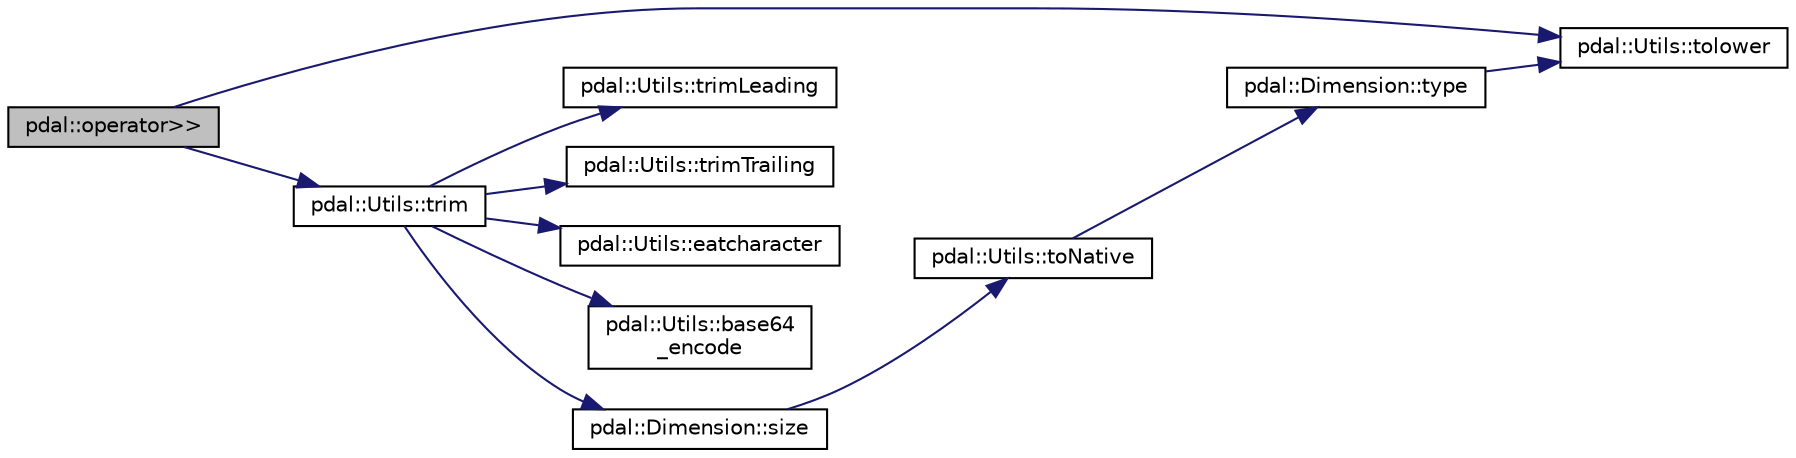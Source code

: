 digraph "pdal::operator&gt;&gt;"
{
  edge [fontname="Helvetica",fontsize="10",labelfontname="Helvetica",labelfontsize="10"];
  node [fontname="Helvetica",fontsize="10",shape=record];
  rankdir="LR";
  Node1 [label="pdal::operator\>\>",height=0.2,width=0.4,color="black", fillcolor="grey75", style="filled", fontcolor="black"];
  Node1 -> Node2 [color="midnightblue",fontsize="10",style="solid",fontname="Helvetica"];
  Node2 [label="pdal::Utils::tolower",height=0.2,width=0.4,color="black", fillcolor="white", style="filled",URL="$namespacepdal_1_1Utils.html#a5268937cf695835e55392f752dc02cb2"];
  Node1 -> Node3 [color="midnightblue",fontsize="10",style="solid",fontname="Helvetica"];
  Node3 [label="pdal::Utils::trim",height=0.2,width=0.4,color="black", fillcolor="white", style="filled",URL="$namespacepdal_1_1Utils.html#ac5d9d3dfd3f4611182c07aa85e27c1e4"];
  Node3 -> Node4 [color="midnightblue",fontsize="10",style="solid",fontname="Helvetica"];
  Node4 [label="pdal::Utils::trimLeading",height=0.2,width=0.4,color="black", fillcolor="white", style="filled",URL="$namespacepdal_1_1Utils.html#a10ae3cc2d10407cff89ba1ab00bc036b"];
  Node3 -> Node5 [color="midnightblue",fontsize="10",style="solid",fontname="Helvetica"];
  Node5 [label="pdal::Utils::trimTrailing",height=0.2,width=0.4,color="black", fillcolor="white", style="filled",URL="$namespacepdal_1_1Utils.html#afed0ad4146baafd1973c85e1508ade73"];
  Node3 -> Node6 [color="midnightblue",fontsize="10",style="solid",fontname="Helvetica"];
  Node6 [label="pdal::Utils::eatcharacter",height=0.2,width=0.4,color="black", fillcolor="white", style="filled",URL="$namespacepdal_1_1Utils.html#abdd3e6ebf8047dbc72337bac885f1169"];
  Node3 -> Node7 [color="midnightblue",fontsize="10",style="solid",fontname="Helvetica"];
  Node7 [label="pdal::Utils::base64\l_encode",height=0.2,width=0.4,color="black", fillcolor="white", style="filled",URL="$namespacepdal_1_1Utils.html#ab908ea72a2a7d385cbbab68939d1c1a2"];
  Node3 -> Node8 [color="midnightblue",fontsize="10",style="solid",fontname="Helvetica"];
  Node8 [label="pdal::Dimension::size",height=0.2,width=0.4,color="black", fillcolor="white", style="filled",URL="$namespacepdal_1_1Dimension.html#acf81dae9d5946f3a941f9df154b2329b"];
  Node8 -> Node9 [color="midnightblue",fontsize="10",style="solid",fontname="Helvetica"];
  Node9 [label="pdal::Utils::toNative",height=0.2,width=0.4,color="black", fillcolor="white", style="filled",URL="$namespacepdal_1_1Utils.html#a59253304d0f929e3a3ea00f09636002f"];
  Node9 -> Node10 [color="midnightblue",fontsize="10",style="solid",fontname="Helvetica"];
  Node10 [label="pdal::Dimension::type",height=0.2,width=0.4,color="black", fillcolor="white", style="filled",URL="$namespacepdal_1_1Dimension.html#a880d689fed54aa3ded6f88c9e058c5d2"];
  Node10 -> Node2 [color="midnightblue",fontsize="10",style="solid",fontname="Helvetica"];
}
